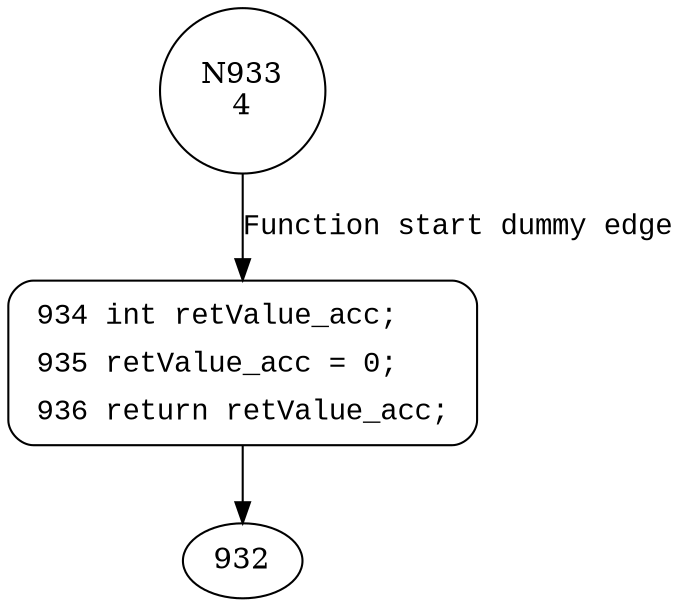 digraph isBlocked {
933 [shape="circle" label="N933\n4"]
934 [shape="circle" label="N934\n3"]
934 [style="filled,bold" penwidth="1" fillcolor="white" fontname="Courier New" shape="Mrecord" label=<<table border="0" cellborder="0" cellpadding="3" bgcolor="white"><tr><td align="right">934</td><td align="left">int retValue_acc;</td></tr><tr><td align="right">935</td><td align="left">retValue_acc = 0;</td></tr><tr><td align="right">936</td><td align="left">return retValue_acc;</td></tr></table>>]
934 -> 932[label=""]
933 -> 934 [label="Function start dummy edge" fontname="Courier New"]
}